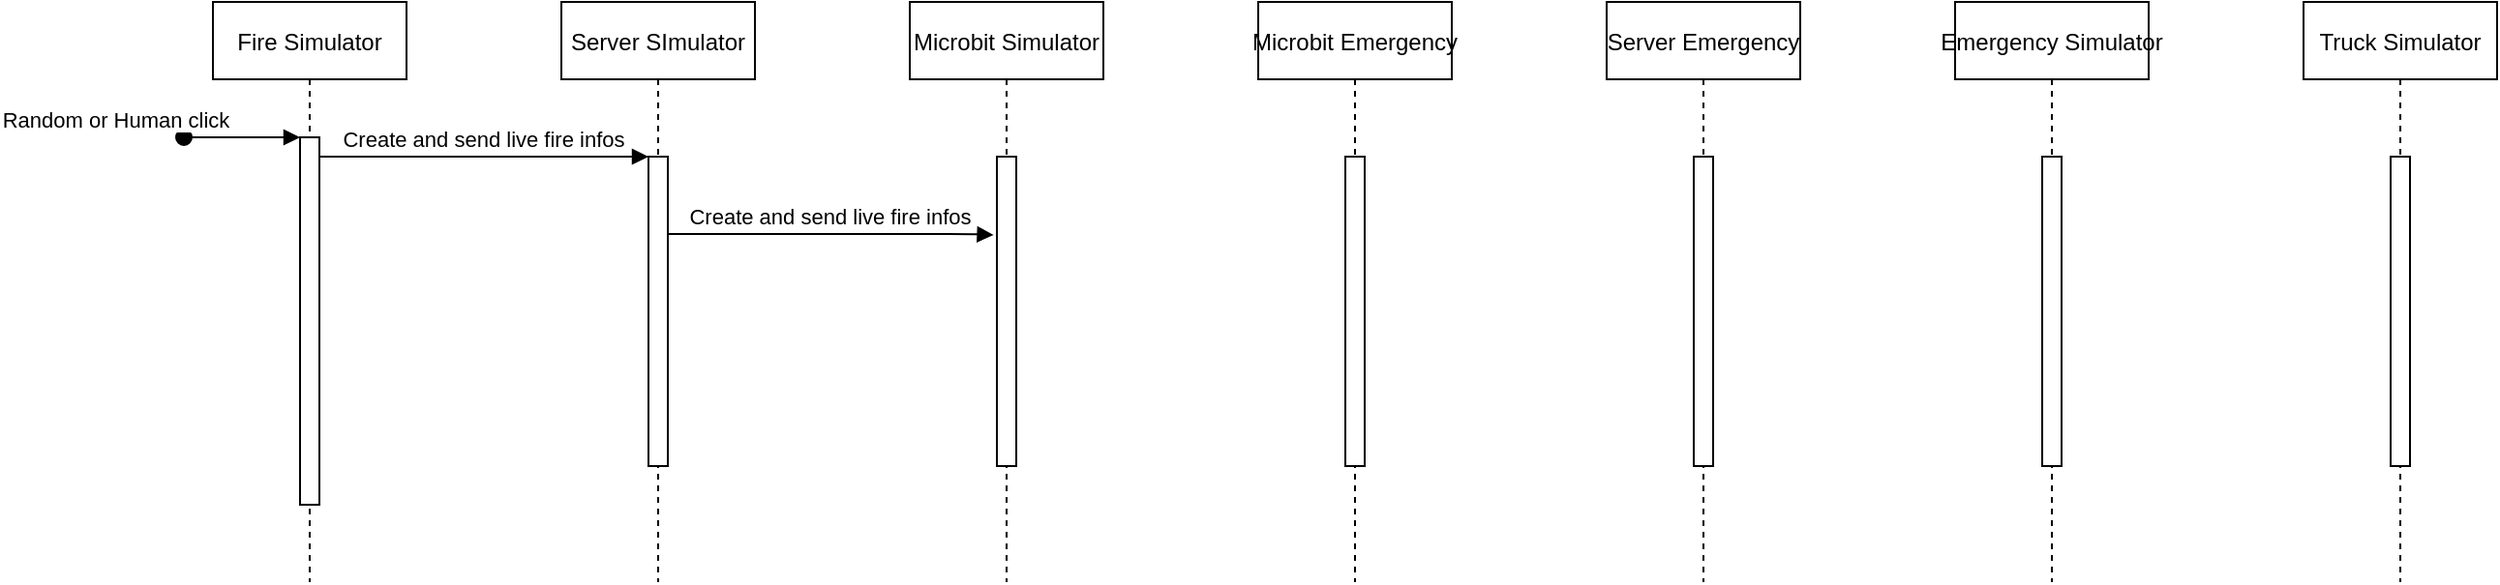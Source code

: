 <mxfile version="14.0.3" type="github">
  <diagram id="kgpKYQtTHZ0yAKxKKP6v" name="Page-1">
    <mxGraphModel dx="1422" dy="774" grid="1" gridSize="10" guides="1" tooltips="1" connect="1" arrows="1" fold="1" page="1" pageScale="1" pageWidth="850" pageHeight="1100" math="0" shadow="0">
      <root>
        <mxCell id="0" />
        <mxCell id="1" parent="0" />
        <mxCell id="3nuBFxr9cyL0pnOWT2aG-1" value="Fire Simulator" style="shape=umlLifeline;perimeter=lifelinePerimeter;container=1;collapsible=0;recursiveResize=0;rounded=0;shadow=0;strokeWidth=1;" parent="1" vertex="1">
          <mxGeometry x="120" y="80" width="100" height="300" as="geometry" />
        </mxCell>
        <mxCell id="3nuBFxr9cyL0pnOWT2aG-2" value="" style="points=[];perimeter=orthogonalPerimeter;rounded=0;shadow=0;strokeWidth=1;" parent="3nuBFxr9cyL0pnOWT2aG-1" vertex="1">
          <mxGeometry x="45" y="70" width="10" height="190" as="geometry" />
        </mxCell>
        <mxCell id="3nuBFxr9cyL0pnOWT2aG-3" value="Random or Human click" style="verticalAlign=bottom;startArrow=oval;endArrow=block;startSize=8;shadow=0;strokeWidth=1;" parent="3nuBFxr9cyL0pnOWT2aG-1" target="3nuBFxr9cyL0pnOWT2aG-2" edge="1">
          <mxGeometry x="-1" y="-35" relative="1" as="geometry">
            <mxPoint x="-15" y="70" as="sourcePoint" />
            <mxPoint x="-35" y="-35" as="offset" />
          </mxGeometry>
        </mxCell>
        <mxCell id="3nuBFxr9cyL0pnOWT2aG-5" value="Server SImulator" style="shape=umlLifeline;perimeter=lifelinePerimeter;container=1;collapsible=0;recursiveResize=0;rounded=0;shadow=0;strokeWidth=1;" parent="1" vertex="1">
          <mxGeometry x="300" y="80" width="100" height="300" as="geometry" />
        </mxCell>
        <mxCell id="3nuBFxr9cyL0pnOWT2aG-6" value="" style="points=[];perimeter=orthogonalPerimeter;rounded=0;shadow=0;strokeWidth=1;" parent="3nuBFxr9cyL0pnOWT2aG-5" vertex="1">
          <mxGeometry x="45" y="80" width="10" height="160" as="geometry" />
        </mxCell>
        <mxCell id="3nuBFxr9cyL0pnOWT2aG-8" value="Create and send live fire infos" style="verticalAlign=bottom;endArrow=block;entryX=0;entryY=0;shadow=0;strokeWidth=1;" parent="1" source="3nuBFxr9cyL0pnOWT2aG-2" target="3nuBFxr9cyL0pnOWT2aG-6" edge="1">
          <mxGeometry relative="1" as="geometry">
            <mxPoint x="275" y="160" as="sourcePoint" />
          </mxGeometry>
        </mxCell>
        <mxCell id="HOpp2nxaqxP0PWBmFJq2-1" value="Microbit Simulator" style="shape=umlLifeline;perimeter=lifelinePerimeter;container=1;collapsible=0;recursiveResize=0;rounded=0;shadow=0;strokeWidth=1;" vertex="1" parent="1">
          <mxGeometry x="480" y="80" width="100" height="300" as="geometry" />
        </mxCell>
        <mxCell id="HOpp2nxaqxP0PWBmFJq2-2" value="" style="points=[];perimeter=orthogonalPerimeter;rounded=0;shadow=0;strokeWidth=1;" vertex="1" parent="HOpp2nxaqxP0PWBmFJq2-1">
          <mxGeometry x="45" y="80" width="10" height="160" as="geometry" />
        </mxCell>
        <mxCell id="HOpp2nxaqxP0PWBmFJq2-3" value="Microbit Emergency" style="shape=umlLifeline;perimeter=lifelinePerimeter;container=1;collapsible=0;recursiveResize=0;rounded=0;shadow=0;strokeWidth=1;" vertex="1" parent="1">
          <mxGeometry x="660" y="80" width="100" height="300" as="geometry" />
        </mxCell>
        <mxCell id="HOpp2nxaqxP0PWBmFJq2-4" value="" style="points=[];perimeter=orthogonalPerimeter;rounded=0;shadow=0;strokeWidth=1;" vertex="1" parent="HOpp2nxaqxP0PWBmFJq2-3">
          <mxGeometry x="45" y="80" width="10" height="160" as="geometry" />
        </mxCell>
        <mxCell id="HOpp2nxaqxP0PWBmFJq2-5" value="Server Emergency" style="shape=umlLifeline;perimeter=lifelinePerimeter;container=1;collapsible=0;recursiveResize=0;rounded=0;shadow=0;strokeWidth=1;" vertex="1" parent="1">
          <mxGeometry x="840" y="80" width="100" height="300" as="geometry" />
        </mxCell>
        <mxCell id="HOpp2nxaqxP0PWBmFJq2-6" value="" style="points=[];perimeter=orthogonalPerimeter;rounded=0;shadow=0;strokeWidth=1;" vertex="1" parent="HOpp2nxaqxP0PWBmFJq2-5">
          <mxGeometry x="45" y="80" width="10" height="160" as="geometry" />
        </mxCell>
        <mxCell id="HOpp2nxaqxP0PWBmFJq2-7" value="Emergency Simulator" style="shape=umlLifeline;perimeter=lifelinePerimeter;container=1;collapsible=0;recursiveResize=0;rounded=0;shadow=0;strokeWidth=1;" vertex="1" parent="1">
          <mxGeometry x="1020" y="80" width="100" height="300" as="geometry" />
        </mxCell>
        <mxCell id="HOpp2nxaqxP0PWBmFJq2-8" value="" style="points=[];perimeter=orthogonalPerimeter;rounded=0;shadow=0;strokeWidth=1;" vertex="1" parent="HOpp2nxaqxP0PWBmFJq2-7">
          <mxGeometry x="45" y="80" width="10" height="160" as="geometry" />
        </mxCell>
        <mxCell id="HOpp2nxaqxP0PWBmFJq2-9" value="Truck Simulator" style="shape=umlLifeline;perimeter=lifelinePerimeter;container=1;collapsible=0;recursiveResize=0;rounded=0;shadow=0;strokeWidth=1;" vertex="1" parent="1">
          <mxGeometry x="1200" y="80" width="100" height="300" as="geometry" />
        </mxCell>
        <mxCell id="HOpp2nxaqxP0PWBmFJq2-10" value="" style="points=[];perimeter=orthogonalPerimeter;rounded=0;shadow=0;strokeWidth=1;" vertex="1" parent="HOpp2nxaqxP0PWBmFJq2-9">
          <mxGeometry x="45" y="80" width="10" height="160" as="geometry" />
        </mxCell>
        <mxCell id="HOpp2nxaqxP0PWBmFJq2-11" value="Create and send live fire infos" style="verticalAlign=bottom;endArrow=block;shadow=0;strokeWidth=1;entryX=-0.171;entryY=0.253;entryDx=0;entryDy=0;entryPerimeter=0;" edge="1" parent="1" source="3nuBFxr9cyL0pnOWT2aG-6" target="HOpp2nxaqxP0PWBmFJq2-2">
          <mxGeometry relative="1" as="geometry">
            <mxPoint x="360" y="180.0" as="sourcePoint" />
            <mxPoint x="530.0" y="180.0" as="targetPoint" />
            <Array as="points">
              <mxPoint x="470" y="200" />
              <mxPoint x="510" y="200" />
            </Array>
          </mxGeometry>
        </mxCell>
      </root>
    </mxGraphModel>
  </diagram>
</mxfile>
